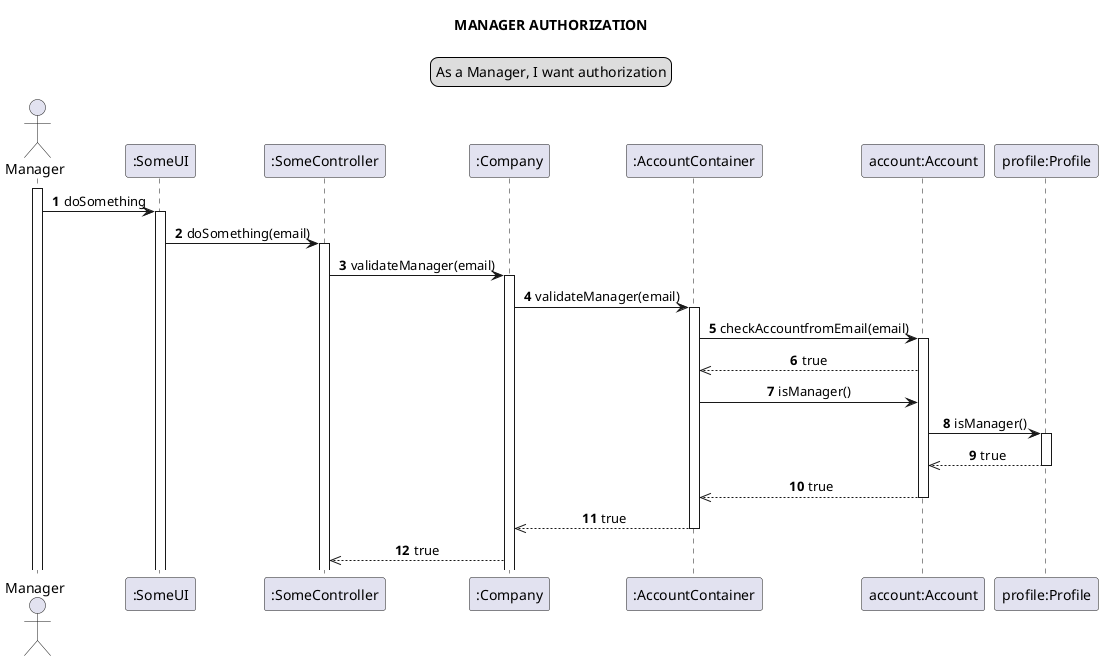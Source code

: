 @startuml
'https://plantuml.com/sequence-diagram

autonumber

skinparam sequenceMessageAlign center
title MANAGER AUTHORIZATION
legend top
As a Manager, I want authorization
end legend
autonumber
actor Manager
participant ":SomeUI" as ui
participant ":SomeController" as controller
participant ":Company" as company
participant ":AccountContainer" as ac
participant "account:Account" as a
participant "profile:Profile" as p

activate Manager
Manager -> ui: doSomething
activate ui
ui -> controller: doSomething(email)
activate controller
controller -> company: validateManager(email)
activate company
company -> ac: validateManager(email)
activate ac
ac -> a: checkAccountfromEmail(email)
activate a
a-->>ac: true
ac -> a: isManager()
a-> p: isManager()
activate p
p-->> a:true
deactivate p
a -->> ac: true
deactivate a
ac -->> company: true
deactivate ac
company-->> controller: true
@enduml